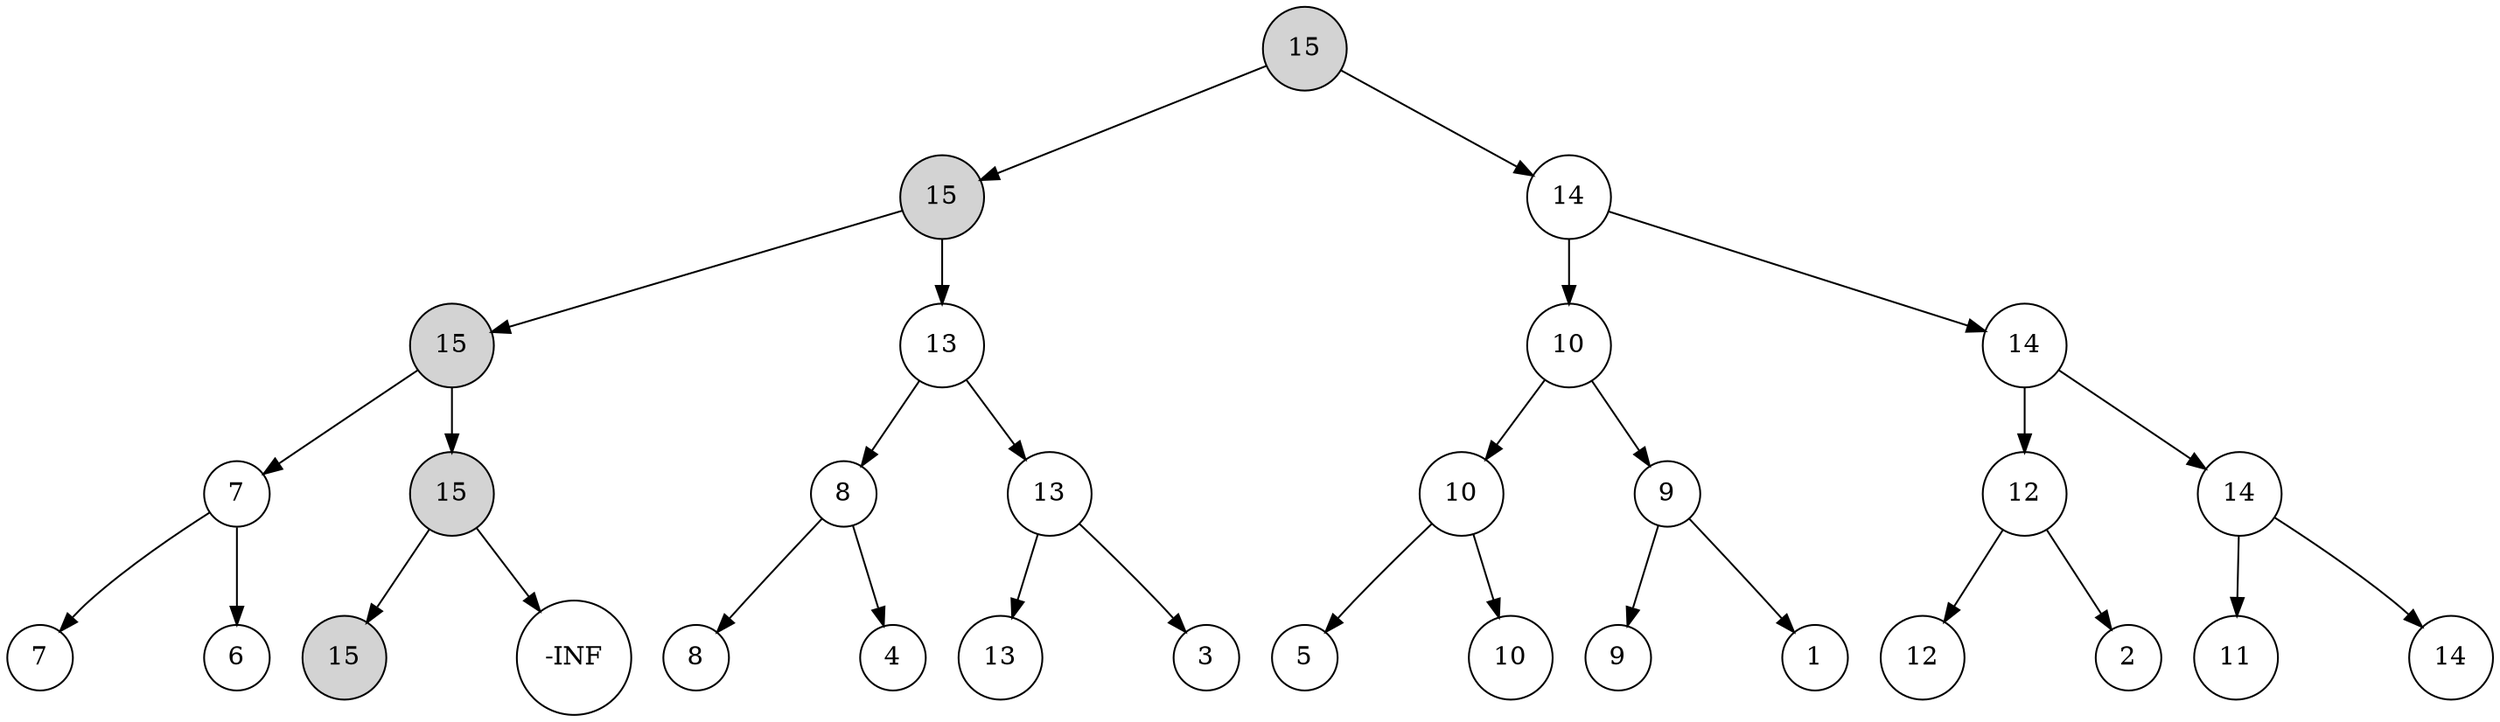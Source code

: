 digraph G{
	node[shape=circle]
	a15[label="15", style=filled, fillcolor=lightgray, fontcolor=black];
	al15[label="15", style=filled, fillcolor=lightgray, fontcolor=black];
	all15[label="15", style=filled, fillcolor=lightgray, fontcolor=black];
	alll7[label="7", style=filled, fillcolor=white, fontcolor=black];
	allll7[label="7", style=filled, fillcolor=white, fontcolor=black];
	alllr6[label="6", style=filled, fillcolor=white, fontcolor=black];
	nilalllm7[label="", style=invis];
	alll7->allll7
	alll7->nilalllm7[style=invis];
	alll7->alllr6
	{rank=same allll7->nilalllm7->alllr6[style=invis]}
	allr15[label="15", style=filled, fillcolor=lightgray, fontcolor=black];
	allrl15[label="15", style=filled, fillcolor=lightgray, fontcolor=black];
	allrrINF[label="-INF", style=filled, fillcolor=white, fontcolor=black];
	nilallrm15[label="", style=invis];
	allr15->allrl15
	allr15->nilallrm15[style=invis];
	allr15->allrrINF
	{rank=same allrl15->nilallrm15->allrrINF[style=invis]}
	nilallm15[label="", style=invis];
	all15->alll7
	all15->nilallm15[style=invis];
	all15->allr15
	{rank=same alll7->nilallm15->allr15[style=invis]}
	alr13[label="13", style=filled, fillcolor=white, fontcolor=black];
	alrl8[label="8", style=filled, fillcolor=white, fontcolor=black];
	alrll8[label="8", style=filled, fillcolor=white, fontcolor=black];
	alrlr4[label="4", style=filled, fillcolor=white, fontcolor=black];
	nilalrlm8[label="", style=invis];
	alrl8->alrll8
	alrl8->nilalrlm8[style=invis];
	alrl8->alrlr4
	{rank=same alrll8->nilalrlm8->alrlr4[style=invis]}
	alrr13[label="13", style=filled, fillcolor=white, fontcolor=black];
	alrrl13[label="13", style=filled, fillcolor=white, fontcolor=black];
	alrrr3[label="3", style=filled, fillcolor=white, fontcolor=black];
	nilalrrm13[label="", style=invis];
	alrr13->alrrl13
	alrr13->nilalrrm13[style=invis];
	alrr13->alrrr3
	{rank=same alrrl13->nilalrrm13->alrrr3[style=invis]}
	nilalrm13[label="", style=invis];
	alr13->alrl8
	alr13->nilalrm13[style=invis];
	alr13->alrr13
	{rank=same alrl8->nilalrm13->alrr13[style=invis]}
	nilalm15[label="", style=invis];
	al15->all15
	al15->nilalm15[style=invis];
	al15->alr13
	{rank=same all15->nilalm15->alr13[style=invis]}
	ar14[label="14", style=filled, fillcolor=white, fontcolor=black];
	arl10[label="10", style=filled, fillcolor=white, fontcolor=black];
	arll10[label="10", style=filled, fillcolor=white, fontcolor=black];
	arlll5[label="5", style=filled, fillcolor=white, fontcolor=black];
	arllr10[label="10", style=filled, fillcolor=white, fontcolor=black];
	nilarllm10[label="", style=invis];
	arll10->arlll5
	arll10->nilarllm10[style=invis];
	arll10->arllr10
	{rank=same arlll5->nilarllm10->arllr10[style=invis]}
	arlr9[label="9", style=filled, fillcolor=white, fontcolor=black];
	arlrl9[label="9", style=filled, fillcolor=white, fontcolor=black];
	arlrr1[label="1", style=filled, fillcolor=white, fontcolor=black];
	nilarlrm9[label="", style=invis];
	arlr9->arlrl9
	arlr9->nilarlrm9[style=invis];
	arlr9->arlrr1
	{rank=same arlrl9->nilarlrm9->arlrr1[style=invis]}
	nilarlm10[label="", style=invis];
	arl10->arll10
	arl10->nilarlm10[style=invis];
	arl10->arlr9
	{rank=same arll10->nilarlm10->arlr9[style=invis]}
	arr14[label="14", style=filled, fillcolor=white, fontcolor=black];
	arrl12[label="12", style=filled, fillcolor=white, fontcolor=black];
	arrll12[label="12", style=filled, fillcolor=white, fontcolor=black];
	arrlr2[label="2", style=filled, fillcolor=white, fontcolor=black];
	nilarrlm12[label="", style=invis];
	arrl12->arrll12
	arrl12->nilarrlm12[style=invis];
	arrl12->arrlr2
	{rank=same arrll12->nilarrlm12->arrlr2[style=invis]}
	arrr14[label="14", style=filled, fillcolor=white, fontcolor=black];
	arrrl11[label="11", style=filled, fillcolor=white, fontcolor=black];
	arrrr14[label="14", style=filled, fillcolor=white, fontcolor=black];
	nilarrrm14[label="", style=invis];
	arrr14->arrrl11
	arrr14->nilarrrm14[style=invis];
	arrr14->arrrr14
	{rank=same arrrl11->nilarrrm14->arrrr14[style=invis]}
	nilarrm14[label="", style=invis];
	arr14->arrl12
	arr14->nilarrm14[style=invis];
	arr14->arrr14
	{rank=same arrl12->nilarrm14->arrr14[style=invis]}
	nilarm14[label="", style=invis];
	ar14->arl10
	ar14->nilarm14[style=invis];
	ar14->arr14
	{rank=same arl10->nilarm14->arr14[style=invis]}
	nilam15[label="", style=invis];
	a15->al15
	a15->nilam15[style=invis];
	a15->ar14
	{rank=same al15->nilam15->ar14[style=invis]}
}